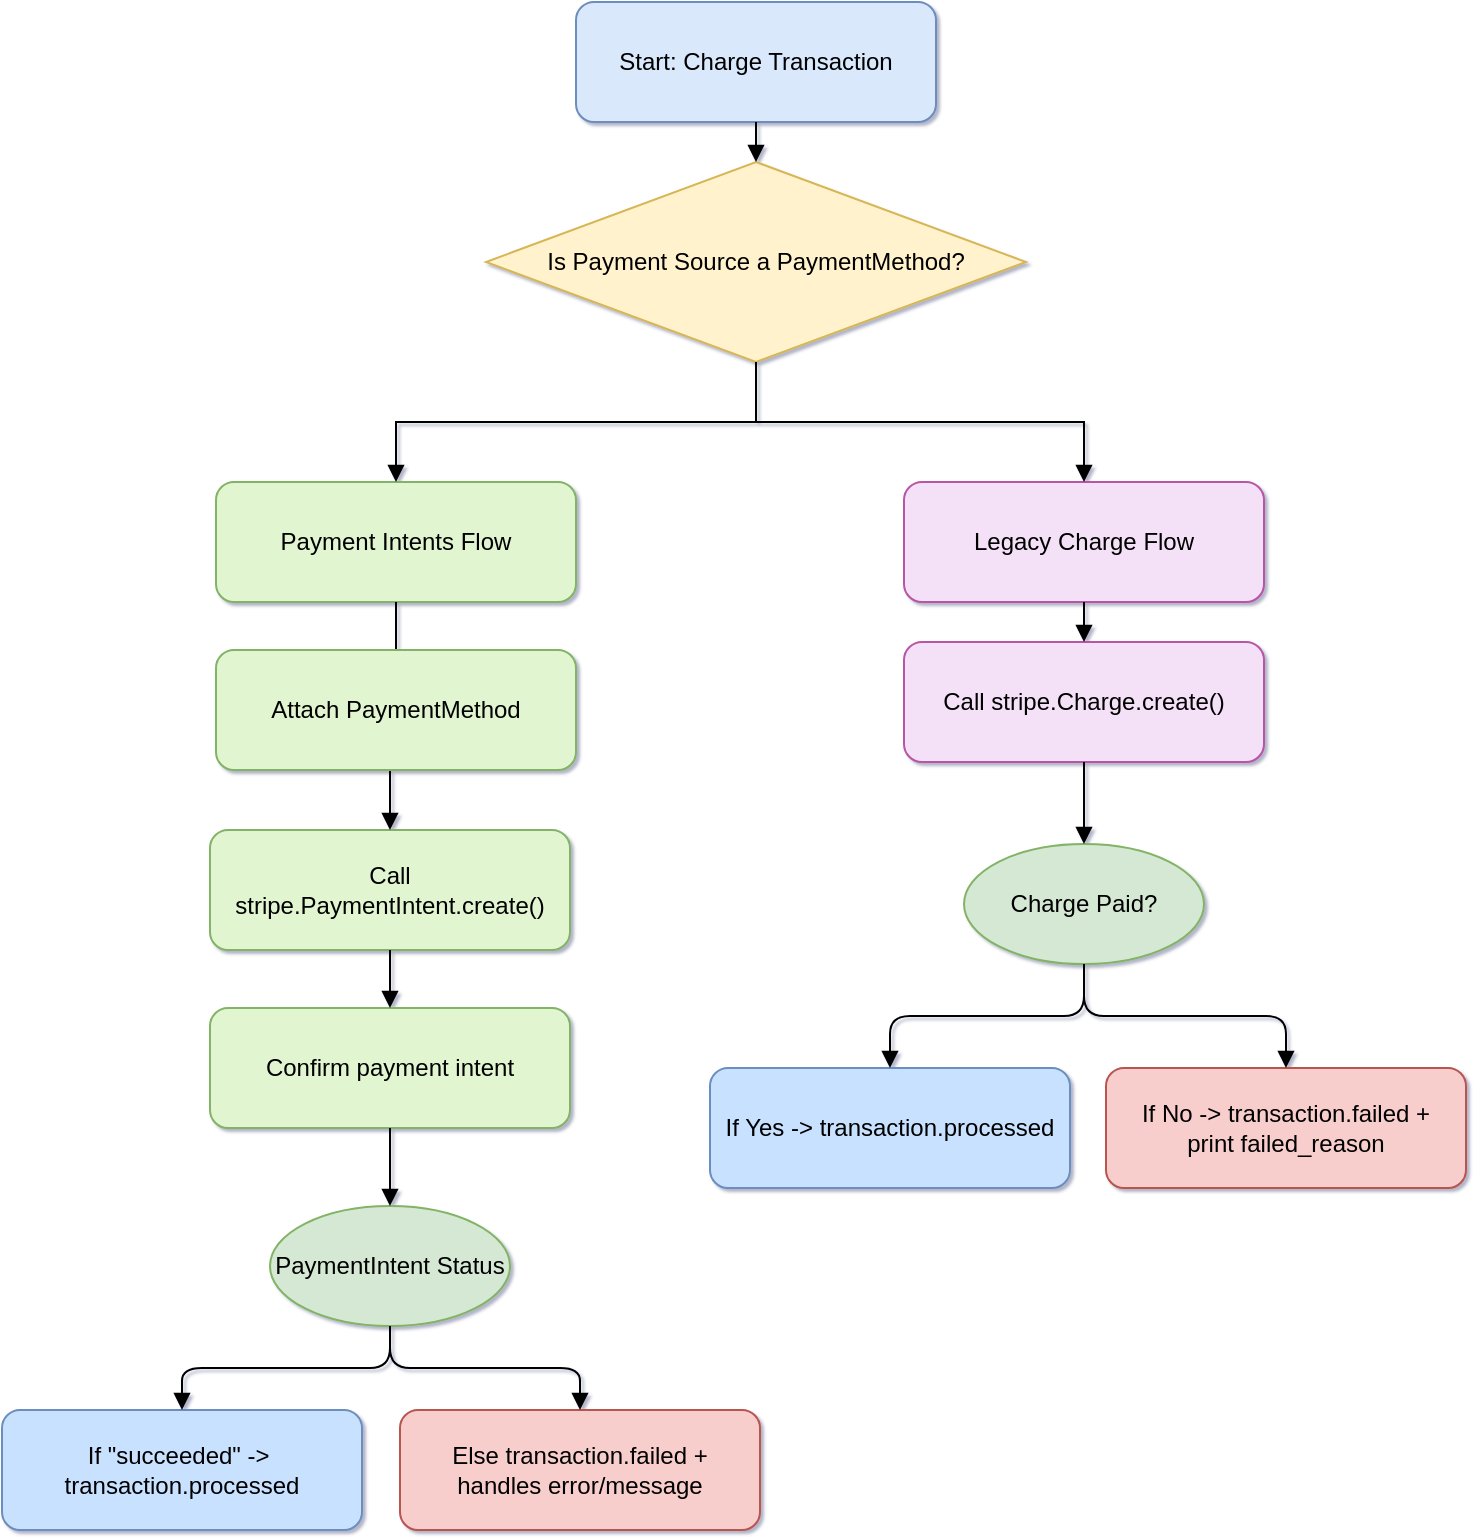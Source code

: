 <mxfile version="26.1.0">
  <diagram name="Stripe Charge Flow" id="c7558073-3199-34d8-9f00-42111426c3f3">
    <mxGraphModel dx="1259" dy="655" grid="0" gridSize="10" guides="1" tooltips="1" connect="1" arrows="1" fold="1" page="1" pageScale="1" pageWidth="827" pageHeight="1169" background="none" math="0" shadow="1">
      <root>
        <mxCell id="0" />
        <mxCell id="1" parent="0" />
        <mxCell id="RBB2x46arC6A1pVJUzIH-121" value="Start: Charge Transaction" style="rounded=1;whiteSpace=wrap;html=1;fillColor=#dae8fc;strokeColor=#6c8ebf;" vertex="1" parent="1">
          <mxGeometry x="325" y="30" width="180" height="60" as="geometry" />
        </mxCell>
        <mxCell id="RBB2x46arC6A1pVJUzIH-122" value="Is Payment Source a PaymentMethod?" style="rhombus;whiteSpace=wrap;html=1;fillColor=#fff2cc;strokeColor=#d6b656;" vertex="1" parent="1">
          <mxGeometry x="280" y="110" width="270" height="100" as="geometry" />
        </mxCell>
        <mxCell id="RBB2x46arC6A1pVJUzIH-123" value="Payment Intents Flow" style="rounded=1;whiteSpace=wrap;html=1;fillColor=#e1f5d0;strokeColor=#82b366;" vertex="1" parent="1">
          <mxGeometry x="145" y="270" width="180" height="60" as="geometry" />
        </mxCell>
        <mxCell id="RBB2x46arC6A1pVJUzIH-124" value="Call stripe.PaymentIntent.create()" style="rounded=1;whiteSpace=wrap;html=1;fillColor=#e1f5d0;strokeColor=#82b366;" vertex="1" parent="1">
          <mxGeometry x="142" y="444" width="180" height="60" as="geometry" />
        </mxCell>
        <mxCell id="RBB2x46arC6A1pVJUzIH-125" value="Confirm payment intent" style="rounded=1;whiteSpace=wrap;html=1;fillColor=#e1f5d0;strokeColor=#82b366;" vertex="1" parent="1">
          <mxGeometry x="142" y="533" width="180" height="60" as="geometry" />
        </mxCell>
        <mxCell id="RBB2x46arC6A1pVJUzIH-126" value="PaymentIntent Status" style="ellipse;whiteSpace=wrap;html=1;fillColor=#d5e8d4;strokeColor=#82b366;" vertex="1" parent="1">
          <mxGeometry x="172" y="632" width="120" height="60" as="geometry" />
        </mxCell>
        <mxCell id="RBB2x46arC6A1pVJUzIH-127" value="If &quot;succeeded&quot; -&amp;gt;&amp;nbsp;&lt;div&gt;&lt;span style=&quot;background-color: transparent; color: light-dark(rgb(0, 0, 0), rgb(255, 255, 255));&quot;&gt;transaction.processed&lt;/span&gt;&lt;/div&gt;" style="rounded=1;whiteSpace=wrap;html=1;fillColor=#c8e1ff;strokeColor=#6c8ebf;" vertex="1" parent="1">
          <mxGeometry x="38" y="734" width="180" height="60" as="geometry" />
        </mxCell>
        <mxCell id="RBB2x46arC6A1pVJUzIH-128" value="Else transaction.failed +&lt;div&gt;handles error/message&lt;/div&gt;" style="rounded=1;whiteSpace=wrap;html=1;fillColor=#f8cecc;strokeColor=#b85450;" vertex="1" parent="1">
          <mxGeometry x="237" y="734" width="180" height="60" as="geometry" />
        </mxCell>
        <mxCell id="RBB2x46arC6A1pVJUzIH-129" value="Legacy Charge Flow" style="rounded=1;whiteSpace=wrap;html=1;fillColor=#f5e1f7;strokeColor=#b854a7;" vertex="1" parent="1">
          <mxGeometry x="489" y="270" width="180" height="60" as="geometry" />
        </mxCell>
        <mxCell id="RBB2x46arC6A1pVJUzIH-130" value="Call stripe.Charge.create()" style="rounded=1;whiteSpace=wrap;html=1;fillColor=#f5e1f7;strokeColor=#b854a7;" vertex="1" parent="1">
          <mxGeometry x="489" y="350" width="180" height="60" as="geometry" />
        </mxCell>
        <mxCell id="RBB2x46arC6A1pVJUzIH-131" value="Charge Paid?" style="ellipse;whiteSpace=wrap;html=1;fillColor=#d5e8d4;strokeColor=#82b366;" vertex="1" parent="1">
          <mxGeometry x="519" y="451" width="120" height="60" as="geometry" />
        </mxCell>
        <mxCell id="RBB2x46arC6A1pVJUzIH-132" value="If Yes -&amp;gt; transaction.processed" style="rounded=1;whiteSpace=wrap;html=1;fillColor=#c8e1ff;strokeColor=#6c8ebf;" vertex="1" parent="1">
          <mxGeometry x="392" y="563" width="180" height="60" as="geometry" />
        </mxCell>
        <mxCell id="RBB2x46arC6A1pVJUzIH-133" value="If No -&amp;gt; transaction.failed +&lt;div&gt;print failed_reason&lt;/div&gt;" style="rounded=1;whiteSpace=wrap;html=1;fillColor=#f8cecc;strokeColor=#b85450;" vertex="1" parent="1">
          <mxGeometry x="590" y="563" width="180" height="60" as="geometry" />
        </mxCell>
        <mxCell id="RBB2x46arC6A1pVJUzIH-134" style="edgeStyle=orthogonalEdgeStyle;rounded=0;html=1;endArrow=block;strokeColor=#000000;" edge="1" parent="1" source="RBB2x46arC6A1pVJUzIH-121" target="RBB2x46arC6A1pVJUzIH-122">
          <mxGeometry relative="1" as="geometry">
            <mxPoint x="415" y="90" as="targetPoint" />
          </mxGeometry>
        </mxCell>
        <mxCell id="RBB2x46arC6A1pVJUzIH-135" style="edgeStyle=orthogonalEdgeStyle;rounded=0;html=1;endArrow=block;strokeColor=#000000;" edge="1" parent="1" source="RBB2x46arC6A1pVJUzIH-122" target="RBB2x46arC6A1pVJUzIH-123">
          <mxGeometry relative="1" as="geometry">
            <mxPoint x="345" y="210" as="targetPoint" />
          </mxGeometry>
        </mxCell>
        <mxCell id="RBB2x46arC6A1pVJUzIH-136" style="edgeStyle=orthogonalEdgeStyle;rounded=0;html=1;endArrow=block;strokeColor=#000000;" edge="1" parent="1" source="RBB2x46arC6A1pVJUzIH-122" target="RBB2x46arC6A1pVJUzIH-129">
          <mxGeometry relative="1" as="geometry">
            <mxPoint x="525" y="210" as="targetPoint" />
          </mxGeometry>
        </mxCell>
        <mxCell id="RBB2x46arC6A1pVJUzIH-137" style="edgeStyle=orthogonalEdgeStyle;rounded=0;html=1;endArrow=block;strokeColor=#000000;" edge="1" parent="1" source="RBB2x46arC6A1pVJUzIH-123" target="RBB2x46arC6A1pVJUzIH-124">
          <mxGeometry relative="1" as="geometry" />
        </mxCell>
        <mxCell id="RBB2x46arC6A1pVJUzIH-138" style="edgeStyle=orthogonalEdgeStyle;rounded=0;html=1;endArrow=block;strokeColor=#000000;" edge="1" parent="1" source="RBB2x46arC6A1pVJUzIH-124" target="RBB2x46arC6A1pVJUzIH-125">
          <mxGeometry relative="1" as="geometry" />
        </mxCell>
        <mxCell id="RBB2x46arC6A1pVJUzIH-139" style="edgeStyle=orthogonalEdgeStyle;rounded=0;html=1;endArrow=block;strokeColor=#000000;" edge="1" parent="1" source="RBB2x46arC6A1pVJUzIH-125" target="RBB2x46arC6A1pVJUzIH-126">
          <mxGeometry relative="1" as="geometry" />
        </mxCell>
        <mxCell id="RBB2x46arC6A1pVJUzIH-140" style="edgeStyle=orthogonalEdgeStyle;strokeColor=#000000;endArrow=block;entryX=0.5;entryY=0;entryDx=0;entryDy=0;" edge="1" parent="1" source="RBB2x46arC6A1pVJUzIH-126" target="RBB2x46arC6A1pVJUzIH-127">
          <mxGeometry relative="1" as="geometry">
            <mxPoint x="112" y="731" as="targetPoint" />
          </mxGeometry>
        </mxCell>
        <mxCell id="RBB2x46arC6A1pVJUzIH-141" style="edgeStyle=orthogonalEdgeStyle;strokeColor=#000000;endArrow=block;entryX=0.5;entryY=0;entryDx=0;entryDy=0;" edge="1" parent="1" source="RBB2x46arC6A1pVJUzIH-126" target="RBB2x46arC6A1pVJUzIH-128">
          <mxGeometry relative="1" as="geometry">
            <mxPoint x="320" y="731" as="targetPoint" />
          </mxGeometry>
        </mxCell>
        <mxCell id="RBB2x46arC6A1pVJUzIH-142" style="edgeStyle=orthogonalEdgeStyle;rounded=0;html=1;endArrow=block;strokeColor=#000000;" edge="1" parent="1" source="RBB2x46arC6A1pVJUzIH-129" target="RBB2x46arC6A1pVJUzIH-130">
          <mxGeometry relative="1" as="geometry" />
        </mxCell>
        <mxCell id="RBB2x46arC6A1pVJUzIH-143" style="edgeStyle=orthogonalEdgeStyle;rounded=0;html=1;endArrow=block;strokeColor=#000000;" edge="1" parent="1" source="RBB2x46arC6A1pVJUzIH-130" target="RBB2x46arC6A1pVJUzIH-131">
          <mxGeometry relative="1" as="geometry" />
        </mxCell>
        <mxCell id="RBB2x46arC6A1pVJUzIH-144" style="edgeStyle=orthogonalEdgeStyle;strokeColor=#000000;endArrow=block;" edge="1" parent="1" source="RBB2x46arC6A1pVJUzIH-131" target="RBB2x46arC6A1pVJUzIH-132">
          <mxGeometry relative="1" as="geometry">
            <mxPoint x="449" y="490" as="targetPoint" />
          </mxGeometry>
        </mxCell>
        <mxCell id="RBB2x46arC6A1pVJUzIH-145" style="edgeStyle=orthogonalEdgeStyle;strokeColor=#000000;endArrow=block;" edge="1" parent="1" source="RBB2x46arC6A1pVJUzIH-131" target="RBB2x46arC6A1pVJUzIH-133">
          <mxGeometry relative="1" as="geometry">
            <mxPoint x="679" y="530" as="targetPoint" />
          </mxGeometry>
        </mxCell>
        <mxCell id="RBB2x46arC6A1pVJUzIH-147" value="Attach PaymentMethod" style="rounded=1;whiteSpace=wrap;html=1;fillColor=#e1f5d0;strokeColor=#82b366;" vertex="1" parent="1">
          <mxGeometry x="145" y="354" width="180" height="60" as="geometry" />
        </mxCell>
      </root>
    </mxGraphModel>
  </diagram>
</mxfile>

